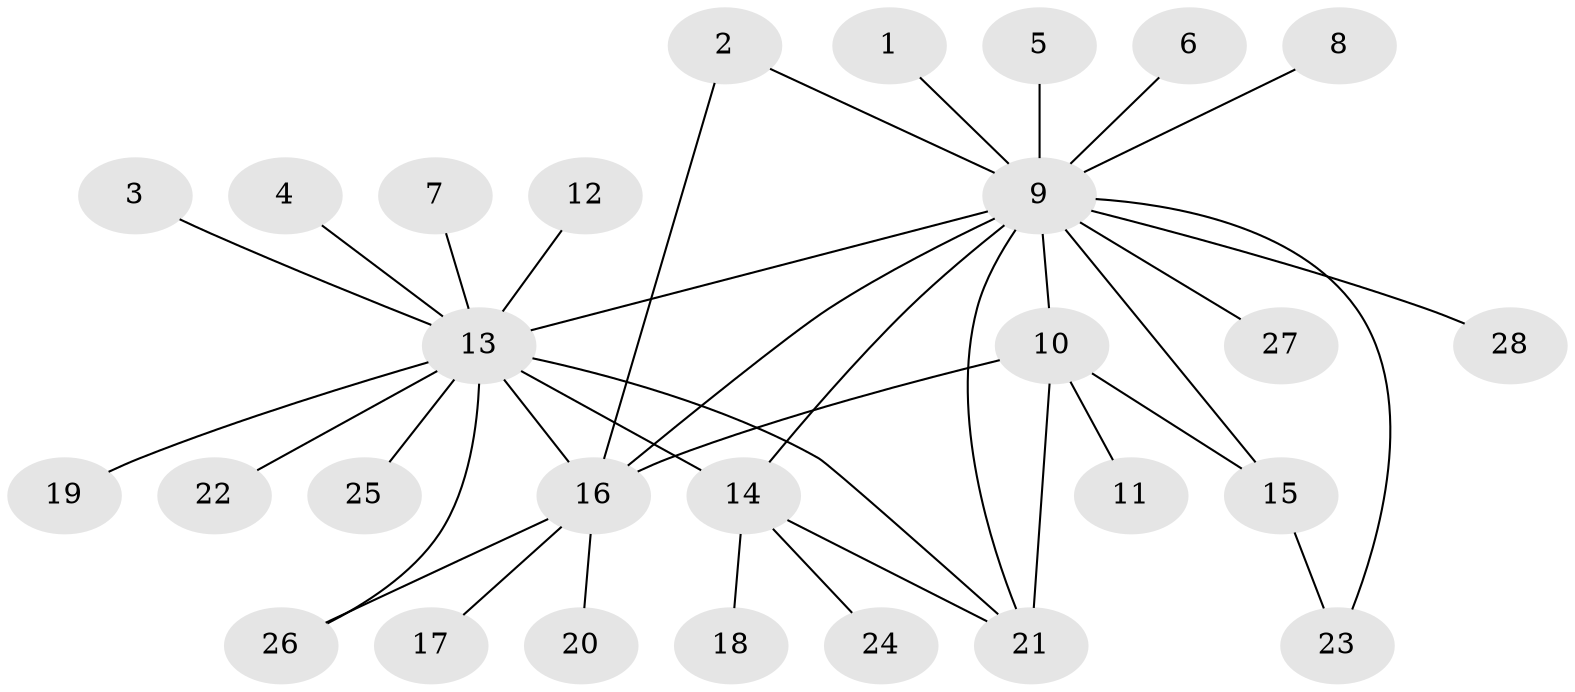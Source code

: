// original degree distribution, {17: 0.018518518518518517, 6: 0.05555555555555555, 3: 0.05555555555555555, 4: 0.018518518518518517, 2: 0.25925925925925924, 1: 0.48148148148148145, 5: 0.07407407407407407, 11: 0.018518518518518517, 7: 0.018518518518518517}
// Generated by graph-tools (version 1.1) at 2025/49/03/09/25 03:49:48]
// undirected, 28 vertices, 37 edges
graph export_dot {
graph [start="1"]
  node [color=gray90,style=filled];
  1;
  2;
  3;
  4;
  5;
  6;
  7;
  8;
  9;
  10;
  11;
  12;
  13;
  14;
  15;
  16;
  17;
  18;
  19;
  20;
  21;
  22;
  23;
  24;
  25;
  26;
  27;
  28;
  1 -- 9 [weight=2.0];
  2 -- 9 [weight=1.0];
  2 -- 16 [weight=1.0];
  3 -- 13 [weight=1.0];
  4 -- 13 [weight=1.0];
  5 -- 9 [weight=1.0];
  6 -- 9 [weight=1.0];
  7 -- 13 [weight=1.0];
  8 -- 9 [weight=1.0];
  9 -- 10 [weight=1.0];
  9 -- 13 [weight=2.0];
  9 -- 14 [weight=1.0];
  9 -- 15 [weight=2.0];
  9 -- 16 [weight=2.0];
  9 -- 21 [weight=1.0];
  9 -- 23 [weight=1.0];
  9 -- 27 [weight=1.0];
  9 -- 28 [weight=2.0];
  10 -- 11 [weight=1.0];
  10 -- 15 [weight=1.0];
  10 -- 16 [weight=1.0];
  10 -- 21 [weight=1.0];
  12 -- 13 [weight=1.0];
  13 -- 14 [weight=1.0];
  13 -- 16 [weight=1.0];
  13 -- 19 [weight=1.0];
  13 -- 21 [weight=1.0];
  13 -- 22 [weight=1.0];
  13 -- 25 [weight=1.0];
  13 -- 26 [weight=1.0];
  14 -- 18 [weight=1.0];
  14 -- 21 [weight=1.0];
  14 -- 24 [weight=1.0];
  15 -- 23 [weight=1.0];
  16 -- 17 [weight=1.0];
  16 -- 20 [weight=1.0];
  16 -- 26 [weight=1.0];
}
